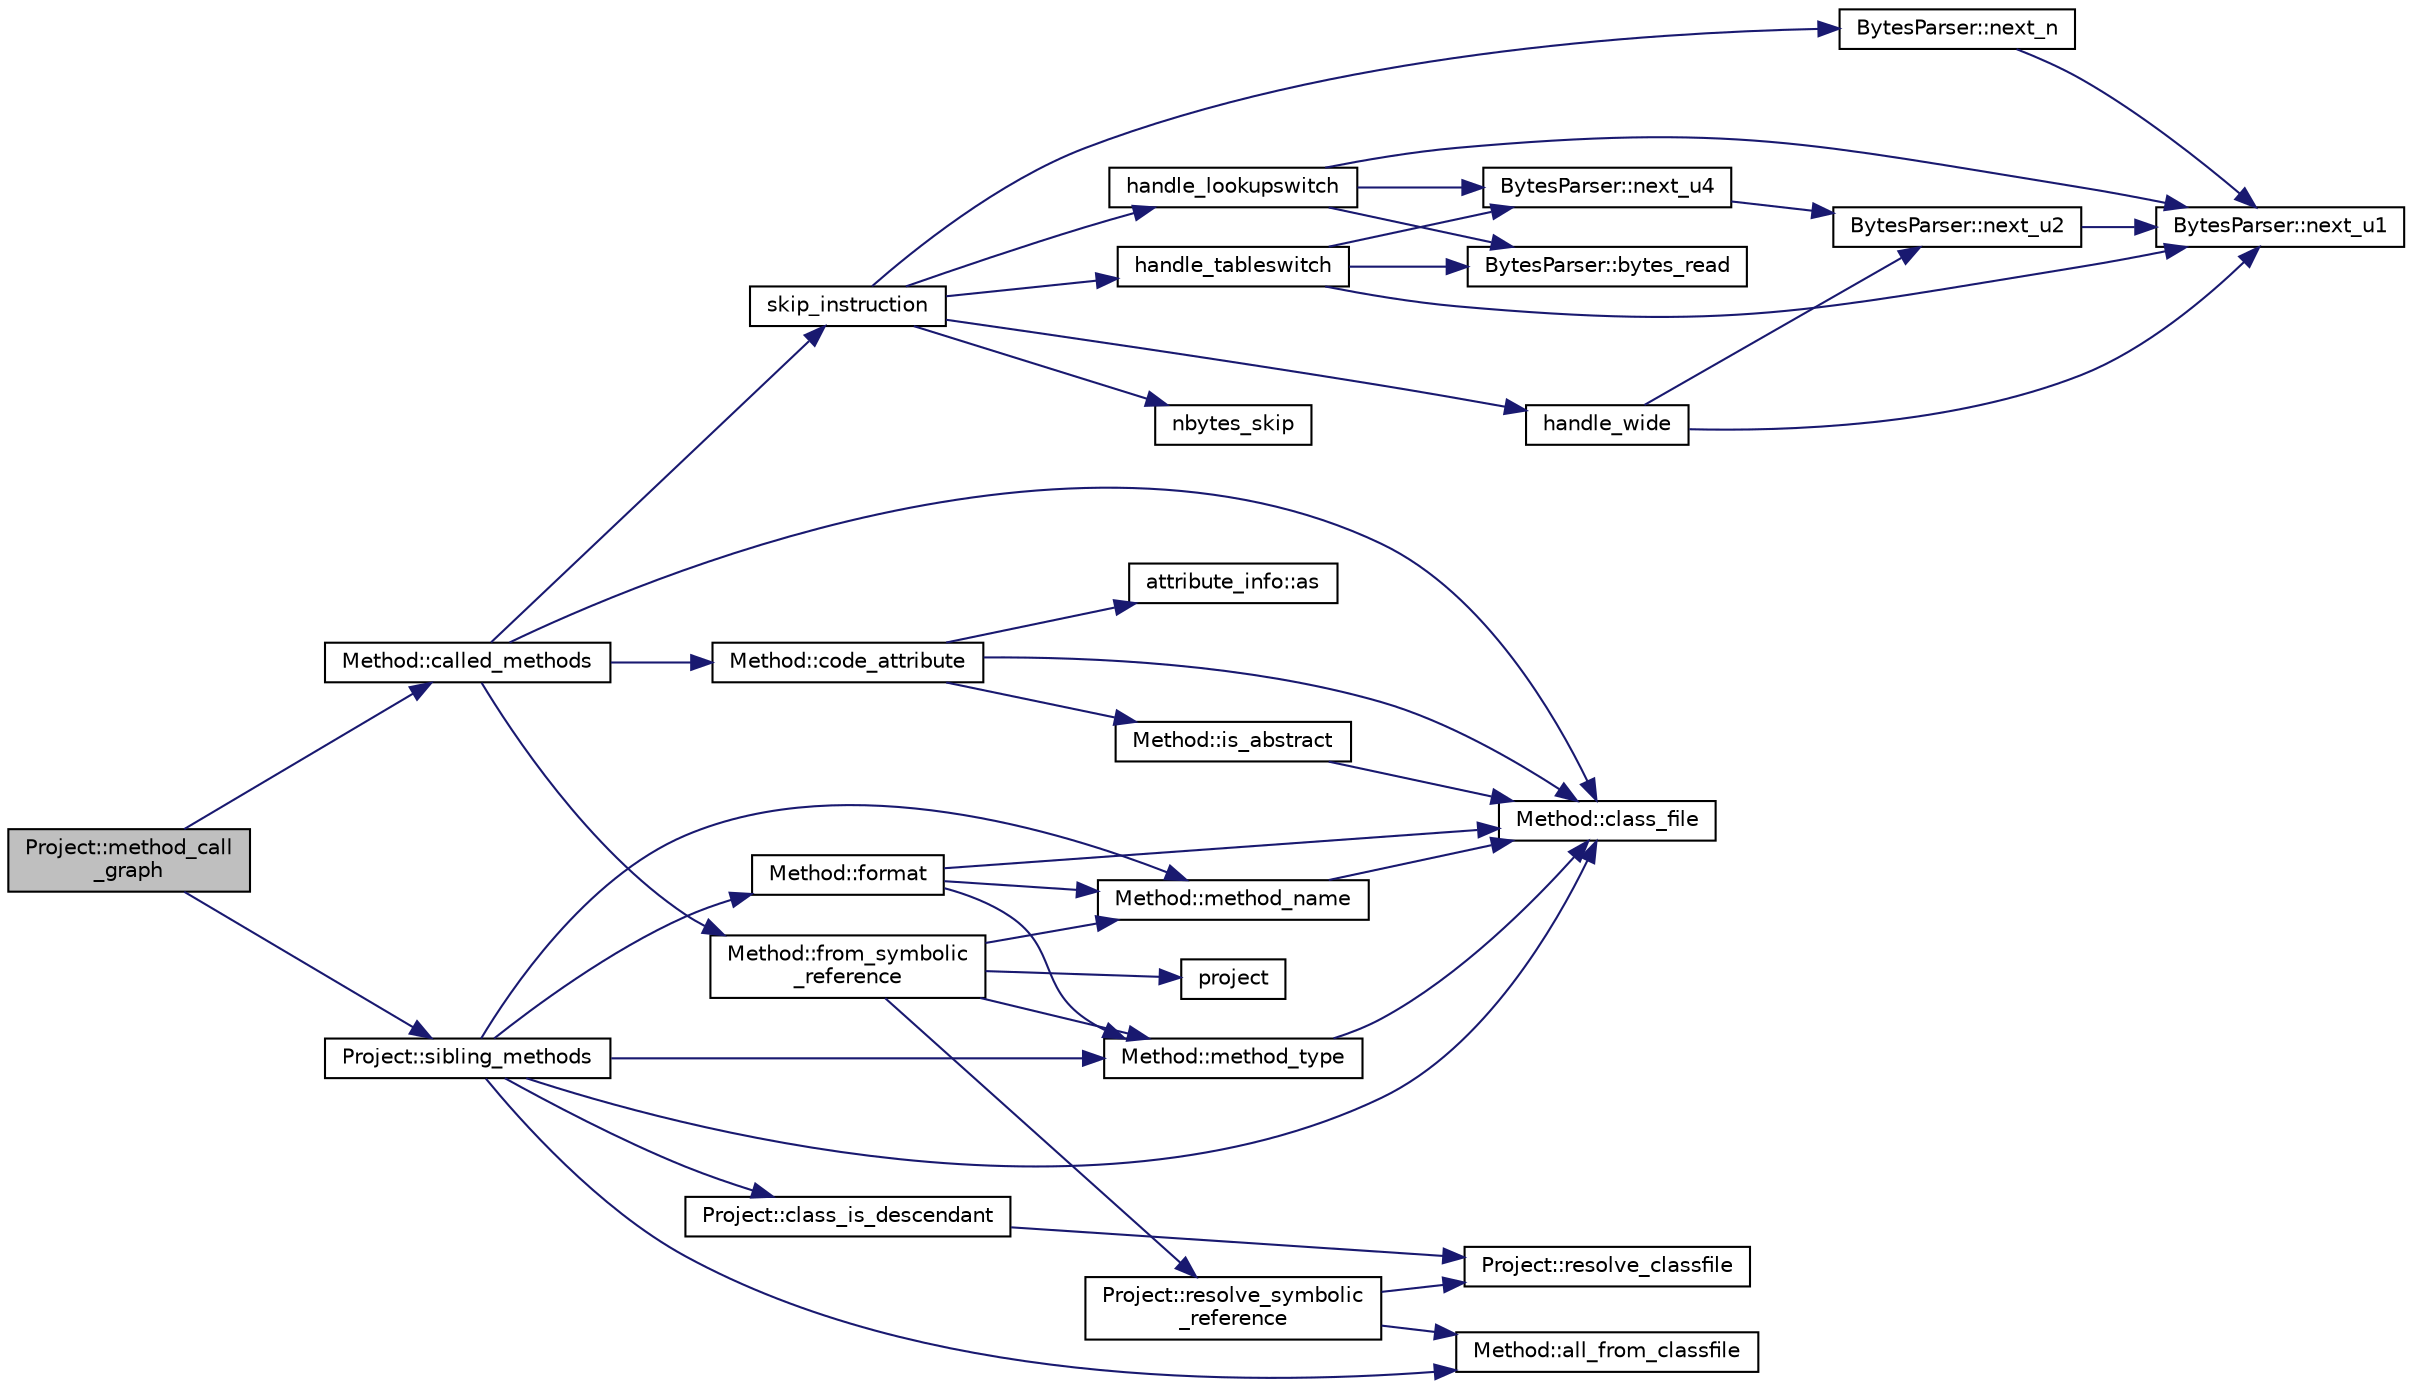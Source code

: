 digraph "Project::method_call_graph"
{
  bgcolor="transparent";
  edge [fontname="Helvetica",fontsize="10",labelfontname="Helvetica",labelfontsize="10"];
  node [fontname="Helvetica",fontsize="10",shape=record];
  rankdir="LR";
  Node21 [label="Project::method_call\l_graph",height=0.2,width=0.4,color="black", fillcolor="grey75", style="filled", fontcolor="black"];
  Node21 -> Node22 [color="midnightblue",fontsize="10",style="solid",fontname="Helvetica"];
  Node22 [label="Project::sibling_methods",height=0.2,width=0.4,color="black",URL="$classProject.html#afee58125bfee1c7a1871be7805e855fa"];
  Node22 -> Node23 [color="midnightblue",fontsize="10",style="solid",fontname="Helvetica"];
  Node23 [label="Method::method_type",height=0.2,width=0.4,color="black",URL="$classMethod.html#a86015f24da420dc7502bdac6138a4a47",tooltip="Returns the type of this method. "];
  Node23 -> Node24 [color="midnightblue",fontsize="10",style="solid",fontname="Helvetica"];
  Node24 [label="Method::class_file",height=0.2,width=0.4,color="black",URL="$classMethod.html#ac6eecb9ebb1eb23098c8556752353a81",tooltip="Returns the class file where this class belongs. "];
  Node22 -> Node25 [color="midnightblue",fontsize="10",style="solid",fontname="Helvetica"];
  Node25 [label="Method::method_name",height=0.2,width=0.4,color="black",URL="$classMethod.html#ab0855cbda89f070acc27ebff025ffd15",tooltip="Returns the name of this method. "];
  Node25 -> Node24 [color="midnightblue",fontsize="10",style="solid",fontname="Helvetica"];
  Node22 -> Node26 [color="midnightblue",fontsize="10",style="solid",fontname="Helvetica"];
  Node26 [label="Project::class_is_descendant",height=0.2,width=0.4,color="black",URL="$classProject.html#a6ef93527bbe86e9bdfbc6d624eab0834"];
  Node26 -> Node27 [color="midnightblue",fontsize="10",style="solid",fontname="Helvetica"];
  Node27 [label="Project::resolve_classfile",height=0.2,width=0.4,color="black",URL="$classProject.html#a2ec0981bc841bcbac0ca8072f3b960b5",tooltip="Find the appropiate class file given the name. "];
  Node22 -> Node24 [color="midnightblue",fontsize="10",style="solid",fontname="Helvetica"];
  Node22 -> Node28 [color="midnightblue",fontsize="10",style="solid",fontname="Helvetica"];
  Node28 [label="Method::all_from_classfile",height=0.2,width=0.4,color="black",URL="$classMethod.html#a7b631e75e7438bb79c285b1bc6a712ab",tooltip="Returns all the methods referenced in file. "];
  Node22 -> Node29 [color="midnightblue",fontsize="10",style="solid",fontname="Helvetica"];
  Node29 [label="Method::format",height=0.2,width=0.4,color="black",URL="$classMethod.html#a3f6d55a368a1e2727bea0799c3cdc0f6"];
  Node29 -> Node24 [color="midnightblue",fontsize="10",style="solid",fontname="Helvetica"];
  Node29 -> Node25 [color="midnightblue",fontsize="10",style="solid",fontname="Helvetica"];
  Node29 -> Node23 [color="midnightblue",fontsize="10",style="solid",fontname="Helvetica"];
  Node21 -> Node30 [color="midnightblue",fontsize="10",style="solid",fontname="Helvetica"];
  Node30 [label="Method::called_methods",height=0.2,width=0.4,color="black",URL="$classMethod.html#a378e12e19cf0c8f21bfc13071382d15e",tooltip="Returns all the methods that this method calls directly. "];
  Node30 -> Node31 [color="midnightblue",fontsize="10",style="solid",fontname="Helvetica"];
  Node31 [label="Method::code_attribute",height=0.2,width=0.4,color="black",URL="$classMethod.html#af92b40aa1a81df3a6827d688adc005bf"];
  Node31 -> Node24 [color="midnightblue",fontsize="10",style="solid",fontname="Helvetica"];
  Node31 -> Node32 [color="midnightblue",fontsize="10",style="solid",fontname="Helvetica"];
  Node32 [label="attribute_info::as",height=0.2,width=0.4,color="black",URL="$structattribute__info.html#ace33b133435450d7d161751a3393de11",tooltip="This template will be explicitly specialized for the possible types. "];
  Node31 -> Node33 [color="midnightblue",fontsize="10",style="solid",fontname="Helvetica"];
  Node33 [label="Method::is_abstract",height=0.2,width=0.4,color="black",URL="$classMethod.html#a6dfb75c6faf8961c6e04a86eca6e97e8",tooltip="Returns whether this method is abstract. "];
  Node33 -> Node24 [color="midnightblue",fontsize="10",style="solid",fontname="Helvetica"];
  Node30 -> Node24 [color="midnightblue",fontsize="10",style="solid",fontname="Helvetica"];
  Node30 -> Node34 [color="midnightblue",fontsize="10",style="solid",fontname="Helvetica"];
  Node34 [label="Method::from_symbolic\l_reference",height=0.2,width=0.4,color="black",URL="$classMethod.html#adddc54ce699dfb1ba305595507085a29"];
  Node34 -> Node25 [color="midnightblue",fontsize="10",style="solid",fontname="Helvetica"];
  Node34 -> Node23 [color="midnightblue",fontsize="10",style="solid",fontname="Helvetica"];
  Node34 -> Node35 [color="midnightblue",fontsize="10",style="solid",fontname="Helvetica"];
  Node35 [label="project",height=0.2,width=0.4,color="black",URL="$project_8cpp.html#a3c33c839f231786a482d8b5a76c269d3",tooltip="For now, there is a single global project for the entire application. "];
  Node34 -> Node36 [color="midnightblue",fontsize="10",style="solid",fontname="Helvetica"];
  Node36 [label="Project::resolve_symbolic\l_reference",height=0.2,width=0.4,color="black",URL="$classProject.html#a2bf65efcb1e91bfe76d2faab76127c11"];
  Node36 -> Node27 [color="midnightblue",fontsize="10",style="solid",fontname="Helvetica"];
  Node36 -> Node28 [color="midnightblue",fontsize="10",style="solid",fontname="Helvetica"];
  Node30 -> Node37 [color="midnightblue",fontsize="10",style="solid",fontname="Helvetica"];
  Node37 [label="skip_instruction",height=0.2,width=0.4,color="black",URL="$code_8cpp.html#a864472e12a8f68c47532fa4775c8ed02"];
  Node37 -> Node38 [color="midnightblue",fontsize="10",style="solid",fontname="Helvetica"];
  Node38 [label="nbytes_skip",height=0.2,width=0.4,color="black",URL="$code_8cpp.html#a89610720a1fdc96cd38d29040df09415"];
  Node37 -> Node39 [color="midnightblue",fontsize="10",style="solid",fontname="Helvetica"];
  Node39 [label="BytesParser::next_n",height=0.2,width=0.4,color="black",URL="$classBytesParser.html#acb95ccefd93aa90ae9c74aaec13b497e",tooltip="Consumes and returns the next n bytes. "];
  Node39 -> Node40 [color="midnightblue",fontsize="10",style="solid",fontname="Helvetica"];
  Node40 [label="BytesParser::next_u1",height=0.2,width=0.4,color="black",URL="$classBytesParser.html#a18a5ff71458418a33c99d301ecc37579",tooltip="Consumes and returns the next unsigned char, in network order. "];
  Node37 -> Node41 [color="midnightblue",fontsize="10",style="solid",fontname="Helvetica"];
  Node41 [label="handle_lookupswitch",height=0.2,width=0.4,color="black",URL="$code_8cpp.html#aa5d483694c6174731ff9fac5002cd8ae"];
  Node41 -> Node42 [color="midnightblue",fontsize="10",style="solid",fontname="Helvetica"];
  Node42 [label="BytesParser::bytes_read",height=0.2,width=0.4,color="black",URL="$classBytesParser.html#a37f2e2e19b23ba08982241c7ed53b43a",tooltip="Returns how many bytes have been parsed so far. "];
  Node41 -> Node40 [color="midnightblue",fontsize="10",style="solid",fontname="Helvetica"];
  Node41 -> Node43 [color="midnightblue",fontsize="10",style="solid",fontname="Helvetica"];
  Node43 [label="BytesParser::next_u4",height=0.2,width=0.4,color="black",URL="$classBytesParser.html#a1023beb9a406a24c4080c95fbe8fd884",tooltip="Consumes and returns the next unsigned int, in network order. "];
  Node43 -> Node44 [color="midnightblue",fontsize="10",style="solid",fontname="Helvetica"];
  Node44 [label="BytesParser::next_u2",height=0.2,width=0.4,color="black",URL="$classBytesParser.html#a8c1d8a37eabff268351e38706a78ce2a",tooltip="Consumes and returns the next unsigned short, in network order. "];
  Node44 -> Node40 [color="midnightblue",fontsize="10",style="solid",fontname="Helvetica"];
  Node37 -> Node45 [color="midnightblue",fontsize="10",style="solid",fontname="Helvetica"];
  Node45 [label="handle_tableswitch",height=0.2,width=0.4,color="black",URL="$code_8cpp.html#a298b725ea8fc55e54ac45da455ce740f"];
  Node45 -> Node42 [color="midnightblue",fontsize="10",style="solid",fontname="Helvetica"];
  Node45 -> Node40 [color="midnightblue",fontsize="10",style="solid",fontname="Helvetica"];
  Node45 -> Node43 [color="midnightblue",fontsize="10",style="solid",fontname="Helvetica"];
  Node37 -> Node46 [color="midnightblue",fontsize="10",style="solid",fontname="Helvetica"];
  Node46 [label="handle_wide",height=0.2,width=0.4,color="black",URL="$code_8cpp.html#a705b8e4b481bd9b6a16e78e1457e18f6"];
  Node46 -> Node40 [color="midnightblue",fontsize="10",style="solid",fontname="Helvetica"];
  Node46 -> Node44 [color="midnightblue",fontsize="10",style="solid",fontname="Helvetica"];
}
